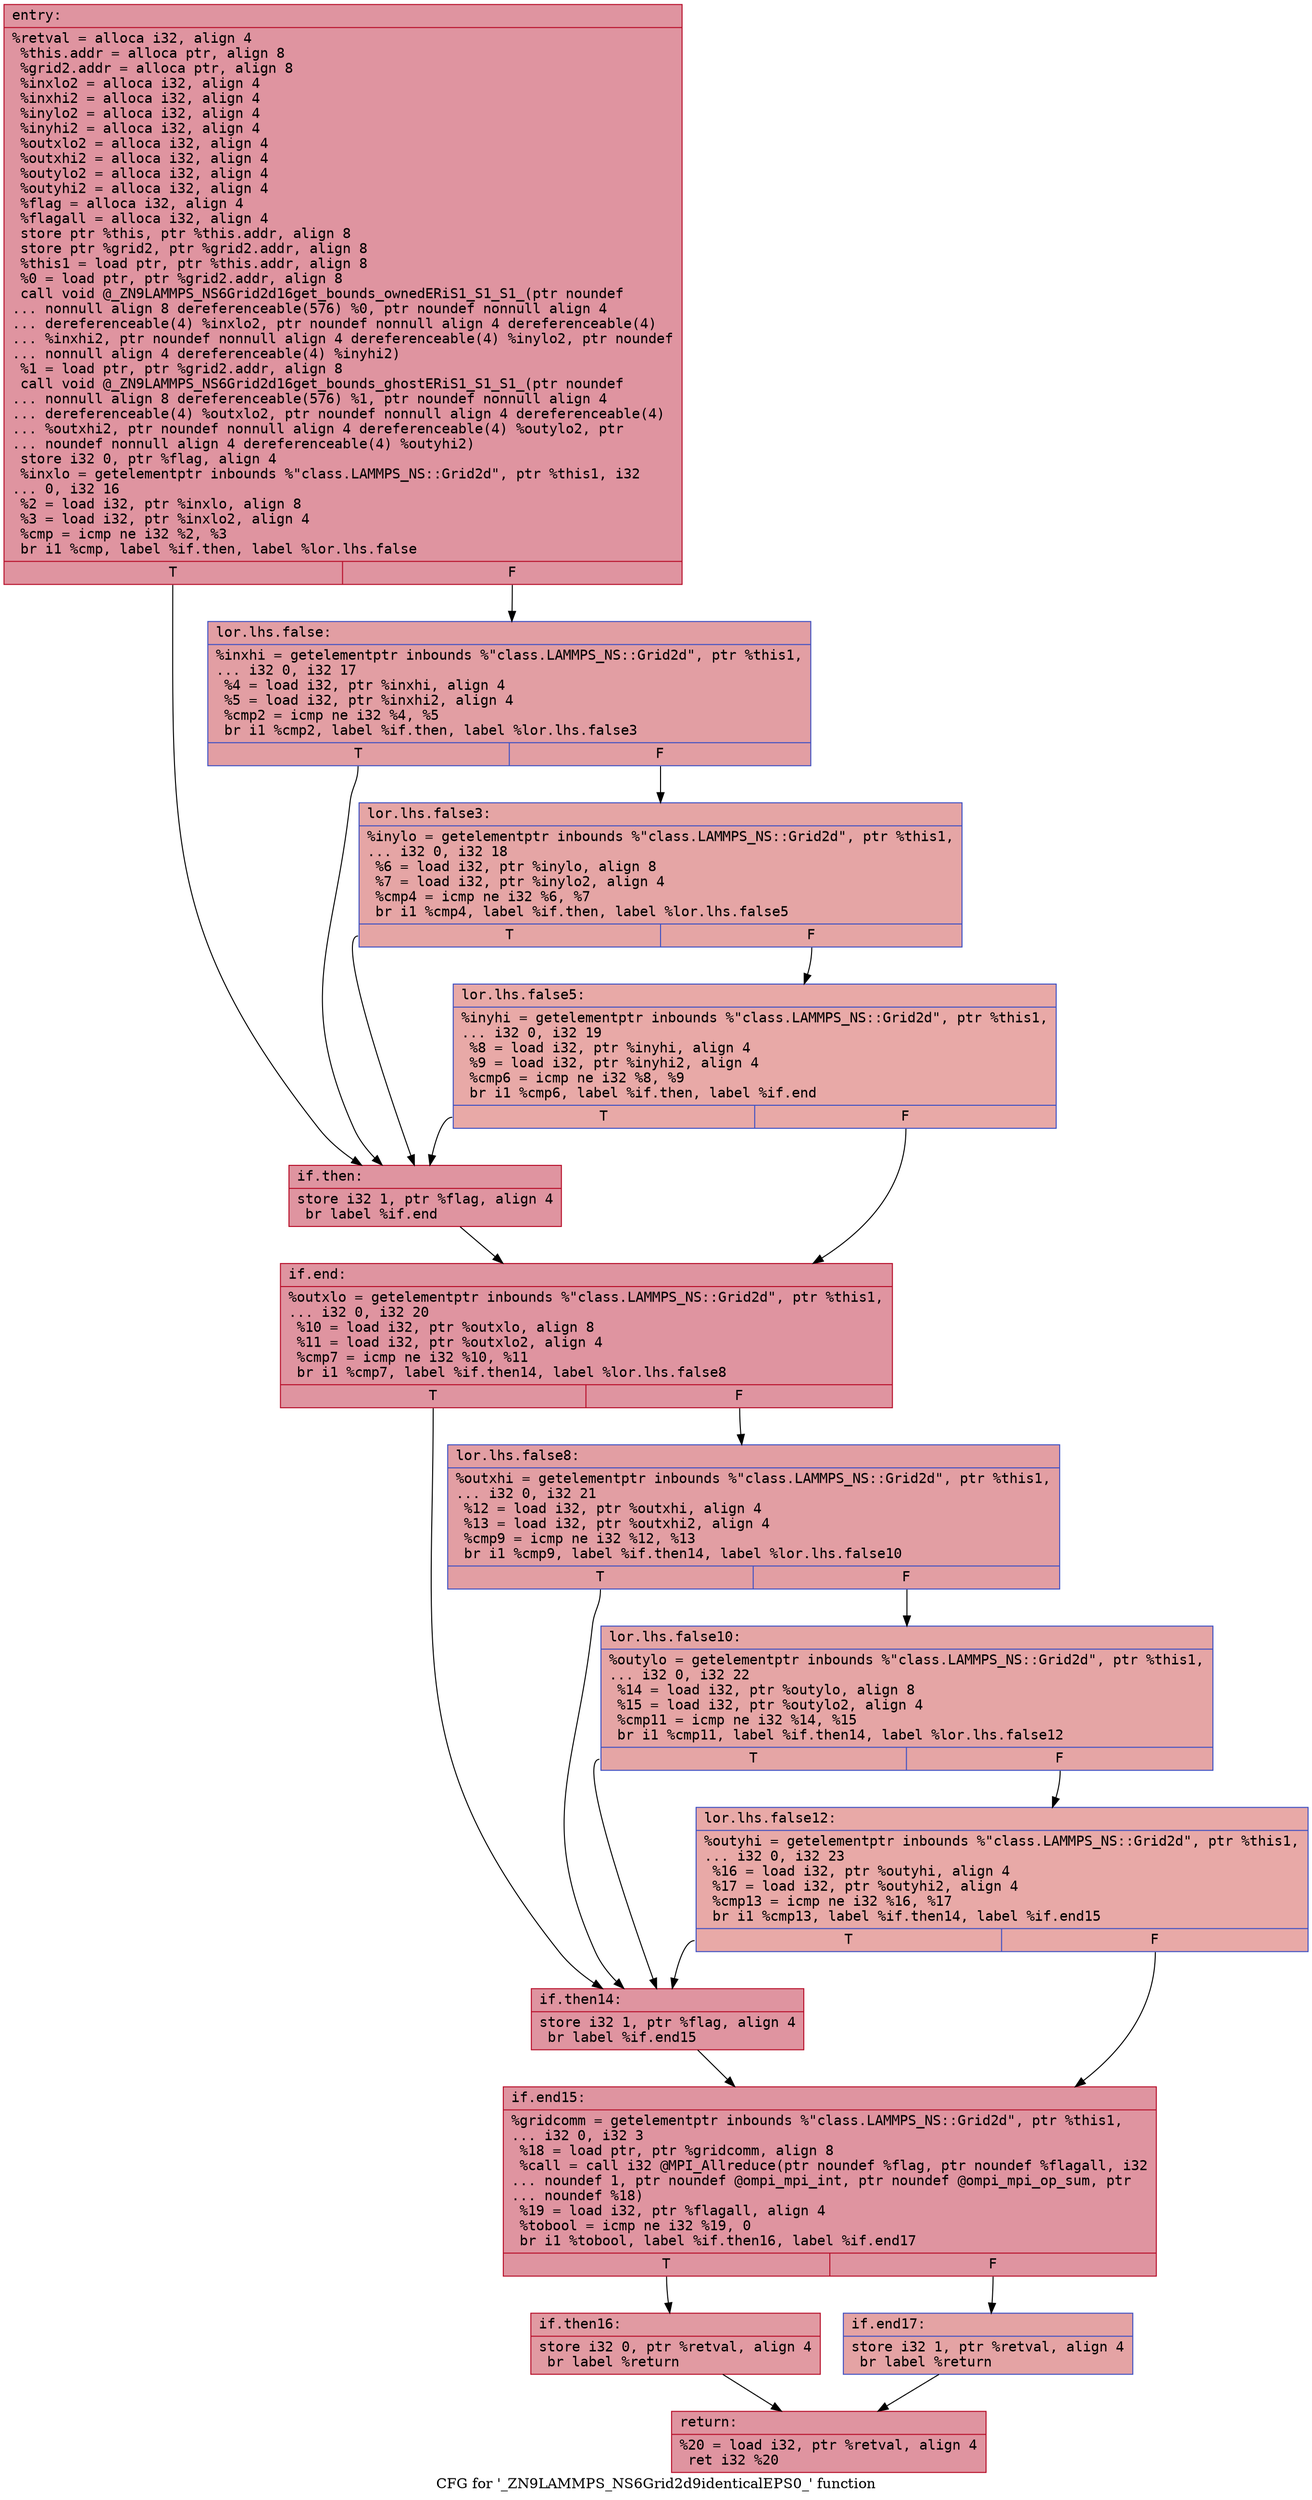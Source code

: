 digraph "CFG for '_ZN9LAMMPS_NS6Grid2d9identicalEPS0_' function" {
	label="CFG for '_ZN9LAMMPS_NS6Grid2d9identicalEPS0_' function";

	Node0x560f90daf170 [shape=record,color="#b70d28ff", style=filled, fillcolor="#b70d2870" fontname="Courier",label="{entry:\l|  %retval = alloca i32, align 4\l  %this.addr = alloca ptr, align 8\l  %grid2.addr = alloca ptr, align 8\l  %inxlo2 = alloca i32, align 4\l  %inxhi2 = alloca i32, align 4\l  %inylo2 = alloca i32, align 4\l  %inyhi2 = alloca i32, align 4\l  %outxlo2 = alloca i32, align 4\l  %outxhi2 = alloca i32, align 4\l  %outylo2 = alloca i32, align 4\l  %outyhi2 = alloca i32, align 4\l  %flag = alloca i32, align 4\l  %flagall = alloca i32, align 4\l  store ptr %this, ptr %this.addr, align 8\l  store ptr %grid2, ptr %grid2.addr, align 8\l  %this1 = load ptr, ptr %this.addr, align 8\l  %0 = load ptr, ptr %grid2.addr, align 8\l  call void @_ZN9LAMMPS_NS6Grid2d16get_bounds_ownedERiS1_S1_S1_(ptr noundef\l... nonnull align 8 dereferenceable(576) %0, ptr noundef nonnull align 4\l... dereferenceable(4) %inxlo2, ptr noundef nonnull align 4 dereferenceable(4)\l... %inxhi2, ptr noundef nonnull align 4 dereferenceable(4) %inylo2, ptr noundef\l... nonnull align 4 dereferenceable(4) %inyhi2)\l  %1 = load ptr, ptr %grid2.addr, align 8\l  call void @_ZN9LAMMPS_NS6Grid2d16get_bounds_ghostERiS1_S1_S1_(ptr noundef\l... nonnull align 8 dereferenceable(576) %1, ptr noundef nonnull align 4\l... dereferenceable(4) %outxlo2, ptr noundef nonnull align 4 dereferenceable(4)\l... %outxhi2, ptr noundef nonnull align 4 dereferenceable(4) %outylo2, ptr\l... noundef nonnull align 4 dereferenceable(4) %outyhi2)\l  store i32 0, ptr %flag, align 4\l  %inxlo = getelementptr inbounds %\"class.LAMMPS_NS::Grid2d\", ptr %this1, i32\l... 0, i32 16\l  %2 = load i32, ptr %inxlo, align 8\l  %3 = load i32, ptr %inxlo2, align 4\l  %cmp = icmp ne i32 %2, %3\l  br i1 %cmp, label %if.then, label %lor.lhs.false\l|{<s0>T|<s1>F}}"];
	Node0x560f90daf170:s0 -> Node0x560f90db0610[tooltip="entry -> if.then\nProbability 50.00%" ];
	Node0x560f90daf170:s1 -> Node0x560f90db06e0[tooltip="entry -> lor.lhs.false\nProbability 50.00%" ];
	Node0x560f90db06e0 [shape=record,color="#3d50c3ff", style=filled, fillcolor="#be242e70" fontname="Courier",label="{lor.lhs.false:\l|  %inxhi = getelementptr inbounds %\"class.LAMMPS_NS::Grid2d\", ptr %this1,\l... i32 0, i32 17\l  %4 = load i32, ptr %inxhi, align 4\l  %5 = load i32, ptr %inxhi2, align 4\l  %cmp2 = icmp ne i32 %4, %5\l  br i1 %cmp2, label %if.then, label %lor.lhs.false3\l|{<s0>T|<s1>F}}"];
	Node0x560f90db06e0:s0 -> Node0x560f90db0610[tooltip="lor.lhs.false -> if.then\nProbability 50.00%" ];
	Node0x560f90db06e0:s1 -> Node0x560f90db0ad0[tooltip="lor.lhs.false -> lor.lhs.false3\nProbability 50.00%" ];
	Node0x560f90db0ad0 [shape=record,color="#3d50c3ff", style=filled, fillcolor="#c5333470" fontname="Courier",label="{lor.lhs.false3:\l|  %inylo = getelementptr inbounds %\"class.LAMMPS_NS::Grid2d\", ptr %this1,\l... i32 0, i32 18\l  %6 = load i32, ptr %inylo, align 8\l  %7 = load i32, ptr %inylo2, align 4\l  %cmp4 = icmp ne i32 %6, %7\l  br i1 %cmp4, label %if.then, label %lor.lhs.false5\l|{<s0>T|<s1>F}}"];
	Node0x560f90db0ad0:s0 -> Node0x560f90db0610[tooltip="lor.lhs.false3 -> if.then\nProbability 50.00%" ];
	Node0x560f90db0ad0:s1 -> Node0x560f90db1020[tooltip="lor.lhs.false3 -> lor.lhs.false5\nProbability 50.00%" ];
	Node0x560f90db1020 [shape=record,color="#3d50c3ff", style=filled, fillcolor="#ca3b3770" fontname="Courier",label="{lor.lhs.false5:\l|  %inyhi = getelementptr inbounds %\"class.LAMMPS_NS::Grid2d\", ptr %this1,\l... i32 0, i32 19\l  %8 = load i32, ptr %inyhi, align 4\l  %9 = load i32, ptr %inyhi2, align 4\l  %cmp6 = icmp ne i32 %8, %9\l  br i1 %cmp6, label %if.then, label %if.end\l|{<s0>T|<s1>F}}"];
	Node0x560f90db1020:s0 -> Node0x560f90db0610[tooltip="lor.lhs.false5 -> if.then\nProbability 50.00%" ];
	Node0x560f90db1020:s1 -> Node0x560f90db13e0[tooltip="lor.lhs.false5 -> if.end\nProbability 50.00%" ];
	Node0x560f90db0610 [shape=record,color="#b70d28ff", style=filled, fillcolor="#b70d2870" fontname="Courier",label="{if.then:\l|  store i32 1, ptr %flag, align 4\l  br label %if.end\l}"];
	Node0x560f90db0610 -> Node0x560f90db13e0[tooltip="if.then -> if.end\nProbability 100.00%" ];
	Node0x560f90db13e0 [shape=record,color="#b70d28ff", style=filled, fillcolor="#b70d2870" fontname="Courier",label="{if.end:\l|  %outxlo = getelementptr inbounds %\"class.LAMMPS_NS::Grid2d\", ptr %this1,\l... i32 0, i32 20\l  %10 = load i32, ptr %outxlo, align 8\l  %11 = load i32, ptr %outxlo2, align 4\l  %cmp7 = icmp ne i32 %10, %11\l  br i1 %cmp7, label %if.then14, label %lor.lhs.false8\l|{<s0>T|<s1>F}}"];
	Node0x560f90db13e0:s0 -> Node0x560f90db18a0[tooltip="if.end -> if.then14\nProbability 50.00%" ];
	Node0x560f90db13e0:s1 -> Node0x560f90db1920[tooltip="if.end -> lor.lhs.false8\nProbability 50.00%" ];
	Node0x560f90db1920 [shape=record,color="#3d50c3ff", style=filled, fillcolor="#be242e70" fontname="Courier",label="{lor.lhs.false8:\l|  %outxhi = getelementptr inbounds %\"class.LAMMPS_NS::Grid2d\", ptr %this1,\l... i32 0, i32 21\l  %12 = load i32, ptr %outxhi, align 4\l  %13 = load i32, ptr %outxhi2, align 4\l  %cmp9 = icmp ne i32 %12, %13\l  br i1 %cmp9, label %if.then14, label %lor.lhs.false10\l|{<s0>T|<s1>F}}"];
	Node0x560f90db1920:s0 -> Node0x560f90db18a0[tooltip="lor.lhs.false8 -> if.then14\nProbability 50.00%" ];
	Node0x560f90db1920:s1 -> Node0x560f90db1ce0[tooltip="lor.lhs.false8 -> lor.lhs.false10\nProbability 50.00%" ];
	Node0x560f90db1ce0 [shape=record,color="#3d50c3ff", style=filled, fillcolor="#c5333470" fontname="Courier",label="{lor.lhs.false10:\l|  %outylo = getelementptr inbounds %\"class.LAMMPS_NS::Grid2d\", ptr %this1,\l... i32 0, i32 22\l  %14 = load i32, ptr %outylo, align 8\l  %15 = load i32, ptr %outylo2, align 4\l  %cmp11 = icmp ne i32 %14, %15\l  br i1 %cmp11, label %if.then14, label %lor.lhs.false12\l|{<s0>T|<s1>F}}"];
	Node0x560f90db1ce0:s0 -> Node0x560f90db18a0[tooltip="lor.lhs.false10 -> if.then14\nProbability 50.00%" ];
	Node0x560f90db1ce0:s1 -> Node0x560f90db20d0[tooltip="lor.lhs.false10 -> lor.lhs.false12\nProbability 50.00%" ];
	Node0x560f90db20d0 [shape=record,color="#3d50c3ff", style=filled, fillcolor="#ca3b3770" fontname="Courier",label="{lor.lhs.false12:\l|  %outyhi = getelementptr inbounds %\"class.LAMMPS_NS::Grid2d\", ptr %this1,\l... i32 0, i32 23\l  %16 = load i32, ptr %outyhi, align 4\l  %17 = load i32, ptr %outyhi2, align 4\l  %cmp13 = icmp ne i32 %16, %17\l  br i1 %cmp13, label %if.then14, label %if.end15\l|{<s0>T|<s1>F}}"];
	Node0x560f90db20d0:s0 -> Node0x560f90db18a0[tooltip="lor.lhs.false12 -> if.then14\nProbability 50.00%" ];
	Node0x560f90db20d0:s1 -> Node0x560f90db2490[tooltip="lor.lhs.false12 -> if.end15\nProbability 50.00%" ];
	Node0x560f90db18a0 [shape=record,color="#b70d28ff", style=filled, fillcolor="#b70d2870" fontname="Courier",label="{if.then14:\l|  store i32 1, ptr %flag, align 4\l  br label %if.end15\l}"];
	Node0x560f90db18a0 -> Node0x560f90db2490[tooltip="if.then14 -> if.end15\nProbability 100.00%" ];
	Node0x560f90db2490 [shape=record,color="#b70d28ff", style=filled, fillcolor="#b70d2870" fontname="Courier",label="{if.end15:\l|  %gridcomm = getelementptr inbounds %\"class.LAMMPS_NS::Grid2d\", ptr %this1,\l... i32 0, i32 3\l  %18 = load ptr, ptr %gridcomm, align 8\l  %call = call i32 @MPI_Allreduce(ptr noundef %flag, ptr noundef %flagall, i32\l... noundef 1, ptr noundef @ompi_mpi_int, ptr noundef @ompi_mpi_op_sum, ptr\l... noundef %18)\l  %19 = load i32, ptr %flagall, align 4\l  %tobool = icmp ne i32 %19, 0\l  br i1 %tobool, label %if.then16, label %if.end17\l|{<s0>T|<s1>F}}"];
	Node0x560f90db2490:s0 -> Node0x560f90db2ba0[tooltip="if.end15 -> if.then16\nProbability 62.50%" ];
	Node0x560f90db2490:s1 -> Node0x560f90db2bf0[tooltip="if.end15 -> if.end17\nProbability 37.50%" ];
	Node0x560f90db2ba0 [shape=record,color="#b70d28ff", style=filled, fillcolor="#bb1b2c70" fontname="Courier",label="{if.then16:\l|  store i32 0, ptr %retval, align 4\l  br label %return\l}"];
	Node0x560f90db2ba0 -> Node0x560f90db2e20[tooltip="if.then16 -> return\nProbability 100.00%" ];
	Node0x560f90db2bf0 [shape=record,color="#3d50c3ff", style=filled, fillcolor="#c32e3170" fontname="Courier",label="{if.end17:\l|  store i32 1, ptr %retval, align 4\l  br label %return\l}"];
	Node0x560f90db2bf0 -> Node0x560f90db2e20[tooltip="if.end17 -> return\nProbability 100.00%" ];
	Node0x560f90db2e20 [shape=record,color="#b70d28ff", style=filled, fillcolor="#b70d2870" fontname="Courier",label="{return:\l|  %20 = load i32, ptr %retval, align 4\l  ret i32 %20\l}"];
}
